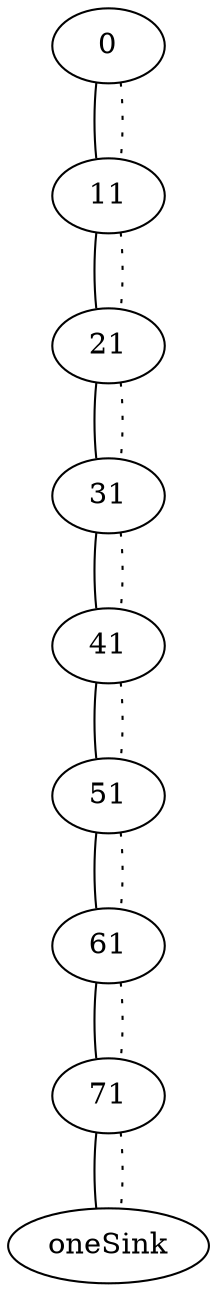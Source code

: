 digraph{
0->11 [style=solid, arrowhead="none"];
0->11 [style=dotted, arrowhead="none"];
11->21 [style=solid, arrowhead="none"];
11->21 [style=dotted, arrowhead="none"];
21->31 [style=solid, arrowhead="none"];
21->31 [style=dotted, arrowhead="none"];
31->41 [style=solid, arrowhead="none"];
31->41 [style=dotted, arrowhead="none"];
41->51 [style=solid, arrowhead="none"];
41->51 [style=dotted, arrowhead="none"];
51->61 [style=solid, arrowhead="none"];
51->61 [style=dotted, arrowhead="none"];
61->71 [style=solid, arrowhead="none"];
61->71 [style=dotted, arrowhead="none"];
71->oneSink [style=solid, arrowhead="none"];
71->oneSink [style=dotted, arrowhead="none"];
}